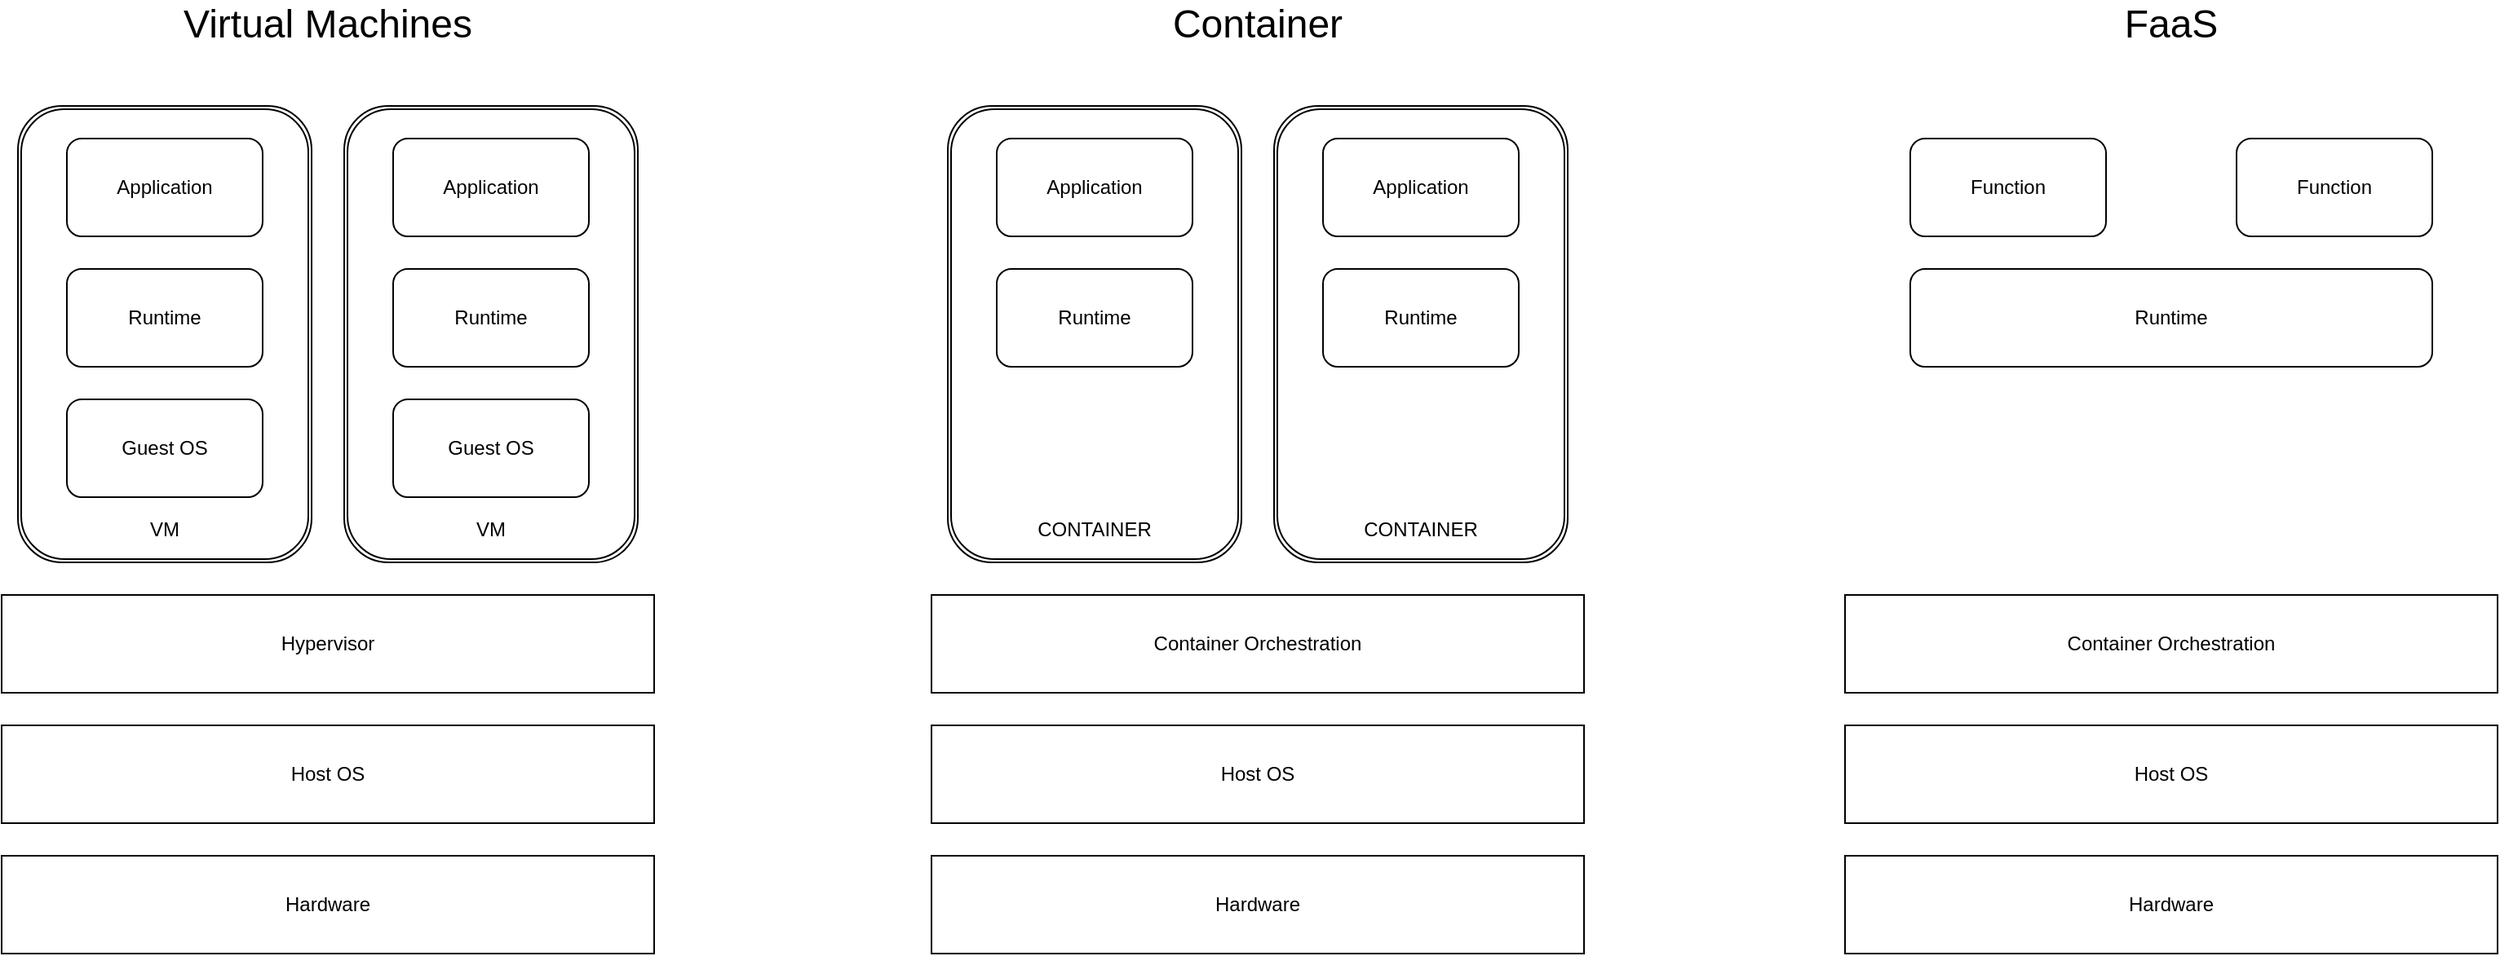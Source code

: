 <mxfile version="13.1.3">
    <diagram id="6hGFLwfOUW9BJ-s0fimq" name="Page-1">
        <mxGraphModel dx="915" dy="830" grid="1" gridSize="10" guides="1" tooltips="1" connect="1" arrows="1" fold="1" page="1" pageScale="1" pageWidth="827" pageHeight="1169" math="0" shadow="0">
            <root>
                <mxCell id="0"/>
                <mxCell id="1" parent="0"/>
                <mxCell id="8" value="" style="shape=ext;double=1;rounded=1;whiteSpace=wrap;html=1;fillColor=none;" parent="1" vertex="1">
                    <mxGeometry x="90" y="80" width="180" height="280" as="geometry"/>
                </mxCell>
                <mxCell id="2" value="Application" style="rounded=1;whiteSpace=wrap;html=1;" parent="1" vertex="1">
                    <mxGeometry x="120" y="100" width="120" height="60" as="geometry"/>
                </mxCell>
                <mxCell id="3" value="Runtime" style="rounded=1;whiteSpace=wrap;html=1;" parent="1" vertex="1">
                    <mxGeometry x="120" y="180" width="120" height="60" as="geometry"/>
                </mxCell>
                <mxCell id="4" value="Guest OS" style="rounded=1;whiteSpace=wrap;html=1;" parent="1" vertex="1">
                    <mxGeometry x="120" y="260" width="120" height="60" as="geometry"/>
                </mxCell>
                <mxCell id="5" value="Hypervisor" style="rounded=0;whiteSpace=wrap;html=1;" parent="1" vertex="1">
                    <mxGeometry x="80" y="380" width="400" height="60" as="geometry"/>
                </mxCell>
                <mxCell id="9" value="" style="shape=ext;double=1;rounded=1;whiteSpace=wrap;html=1;fillColor=none;" parent="1" vertex="1">
                    <mxGeometry x="290" y="80" width="180" height="280" as="geometry"/>
                </mxCell>
                <mxCell id="10" value="Host OS" style="rounded=0;whiteSpace=wrap;html=1;" parent="1" vertex="1">
                    <mxGeometry x="80" y="460" width="400" height="60" as="geometry"/>
                </mxCell>
                <mxCell id="11" value="Hardware" style="rounded=0;whiteSpace=wrap;html=1;" parent="1" vertex="1">
                    <mxGeometry x="80" y="540" width="400" height="60" as="geometry"/>
                </mxCell>
                <mxCell id="12" value="Application" style="rounded=1;whiteSpace=wrap;html=1;" parent="1" vertex="1">
                    <mxGeometry x="320" y="100" width="120" height="60" as="geometry"/>
                </mxCell>
                <mxCell id="13" value="Runtime" style="rounded=1;whiteSpace=wrap;html=1;" parent="1" vertex="1">
                    <mxGeometry x="320" y="180" width="120" height="60" as="geometry"/>
                </mxCell>
                <mxCell id="14" value="Guest OS" style="rounded=1;whiteSpace=wrap;html=1;" parent="1" vertex="1">
                    <mxGeometry x="320" y="260" width="120" height="60" as="geometry"/>
                </mxCell>
                <mxCell id="15" value="VM" style="text;html=1;strokeColor=none;fillColor=none;align=center;verticalAlign=middle;whiteSpace=wrap;rounded=0;" parent="1" vertex="1">
                    <mxGeometry x="160" y="330" width="40" height="20" as="geometry"/>
                </mxCell>
                <mxCell id="16" value="VM" style="text;html=1;strokeColor=none;fillColor=none;align=center;verticalAlign=middle;whiteSpace=wrap;rounded=0;" parent="1" vertex="1">
                    <mxGeometry x="360" y="330" width="40" height="20" as="geometry"/>
                </mxCell>
                <mxCell id="17" value="" style="shape=ext;double=1;rounded=1;whiteSpace=wrap;html=1;fillColor=none;" vertex="1" parent="1">
                    <mxGeometry x="660" y="80" width="180" height="280" as="geometry"/>
                </mxCell>
                <mxCell id="18" value="Application" style="rounded=1;whiteSpace=wrap;html=1;" vertex="1" parent="1">
                    <mxGeometry x="690" y="100" width="120" height="60" as="geometry"/>
                </mxCell>
                <mxCell id="19" value="Runtime" style="rounded=1;whiteSpace=wrap;html=1;" vertex="1" parent="1">
                    <mxGeometry x="690" y="180" width="120" height="60" as="geometry"/>
                </mxCell>
                <mxCell id="21" value="CONTAINER" style="text;html=1;strokeColor=none;fillColor=none;align=center;verticalAlign=middle;whiteSpace=wrap;rounded=0;" vertex="1" parent="1">
                    <mxGeometry x="730" y="330" width="40" height="20" as="geometry"/>
                </mxCell>
                <mxCell id="22" value="" style="shape=ext;double=1;rounded=1;whiteSpace=wrap;html=1;fillColor=none;" vertex="1" parent="1">
                    <mxGeometry x="860" y="80" width="180" height="280" as="geometry"/>
                </mxCell>
                <mxCell id="23" value="Application" style="rounded=1;whiteSpace=wrap;html=1;" vertex="1" parent="1">
                    <mxGeometry x="890" y="100" width="120" height="60" as="geometry"/>
                </mxCell>
                <mxCell id="24" value="Runtime" style="rounded=1;whiteSpace=wrap;html=1;" vertex="1" parent="1">
                    <mxGeometry x="890" y="180" width="120" height="60" as="geometry"/>
                </mxCell>
                <mxCell id="25" value="CONTAINER" style="text;html=1;strokeColor=none;fillColor=none;align=center;verticalAlign=middle;whiteSpace=wrap;rounded=0;" vertex="1" parent="1">
                    <mxGeometry x="930" y="330" width="40" height="20" as="geometry"/>
                </mxCell>
                <mxCell id="26" value="Container Orchestration" style="rounded=0;whiteSpace=wrap;html=1;" vertex="1" parent="1">
                    <mxGeometry x="650" y="380" width="400" height="60" as="geometry"/>
                </mxCell>
                <mxCell id="27" value="Host OS" style="rounded=0;whiteSpace=wrap;html=1;" vertex="1" parent="1">
                    <mxGeometry x="650" y="460" width="400" height="60" as="geometry"/>
                </mxCell>
                <mxCell id="28" value="Hardware" style="rounded=0;whiteSpace=wrap;html=1;" vertex="1" parent="1">
                    <mxGeometry x="650" y="540" width="400" height="60" as="geometry"/>
                </mxCell>
                <mxCell id="29" value="Virtual Machines" style="text;html=1;strokeColor=none;fillColor=none;align=center;verticalAlign=middle;whiteSpace=wrap;rounded=0;fontSize=24;" vertex="1" parent="1">
                    <mxGeometry x="145" y="20" width="270" height="20" as="geometry"/>
                </mxCell>
                <mxCell id="30" value="Container" style="text;html=1;strokeColor=none;fillColor=none;align=center;verticalAlign=middle;whiteSpace=wrap;rounded=0;fontSize=24;" vertex="1" parent="1">
                    <mxGeometry x="715" y="20" width="270" height="20" as="geometry"/>
                </mxCell>
                <mxCell id="32" value="Function" style="rounded=1;whiteSpace=wrap;html=1;" vertex="1" parent="1">
                    <mxGeometry x="1250" y="100" width="120" height="60" as="geometry"/>
                </mxCell>
                <mxCell id="33" value="Runtime" style="rounded=1;whiteSpace=wrap;html=1;" vertex="1" parent="1">
                    <mxGeometry x="1250" y="180" width="320" height="60" as="geometry"/>
                </mxCell>
                <mxCell id="36" value="Function" style="rounded=1;whiteSpace=wrap;html=1;" vertex="1" parent="1">
                    <mxGeometry x="1450" y="100" width="120" height="60" as="geometry"/>
                </mxCell>
                <mxCell id="39" value="Container Orchestration" style="rounded=0;whiteSpace=wrap;html=1;" vertex="1" parent="1">
                    <mxGeometry x="1210" y="380" width="400" height="60" as="geometry"/>
                </mxCell>
                <mxCell id="40" value="Host OS" style="rounded=0;whiteSpace=wrap;html=1;" vertex="1" parent="1">
                    <mxGeometry x="1210" y="460" width="400" height="60" as="geometry"/>
                </mxCell>
                <mxCell id="41" value="Hardware" style="rounded=0;whiteSpace=wrap;html=1;" vertex="1" parent="1">
                    <mxGeometry x="1210" y="540" width="400" height="60" as="geometry"/>
                </mxCell>
                <mxCell id="42" value="FaaS" style="text;html=1;strokeColor=none;fillColor=none;align=center;verticalAlign=middle;whiteSpace=wrap;rounded=0;fontSize=24;" vertex="1" parent="1">
                    <mxGeometry x="1275" y="20" width="270" height="20" as="geometry"/>
                </mxCell>
            </root>
        </mxGraphModel>
    </diagram>
</mxfile>